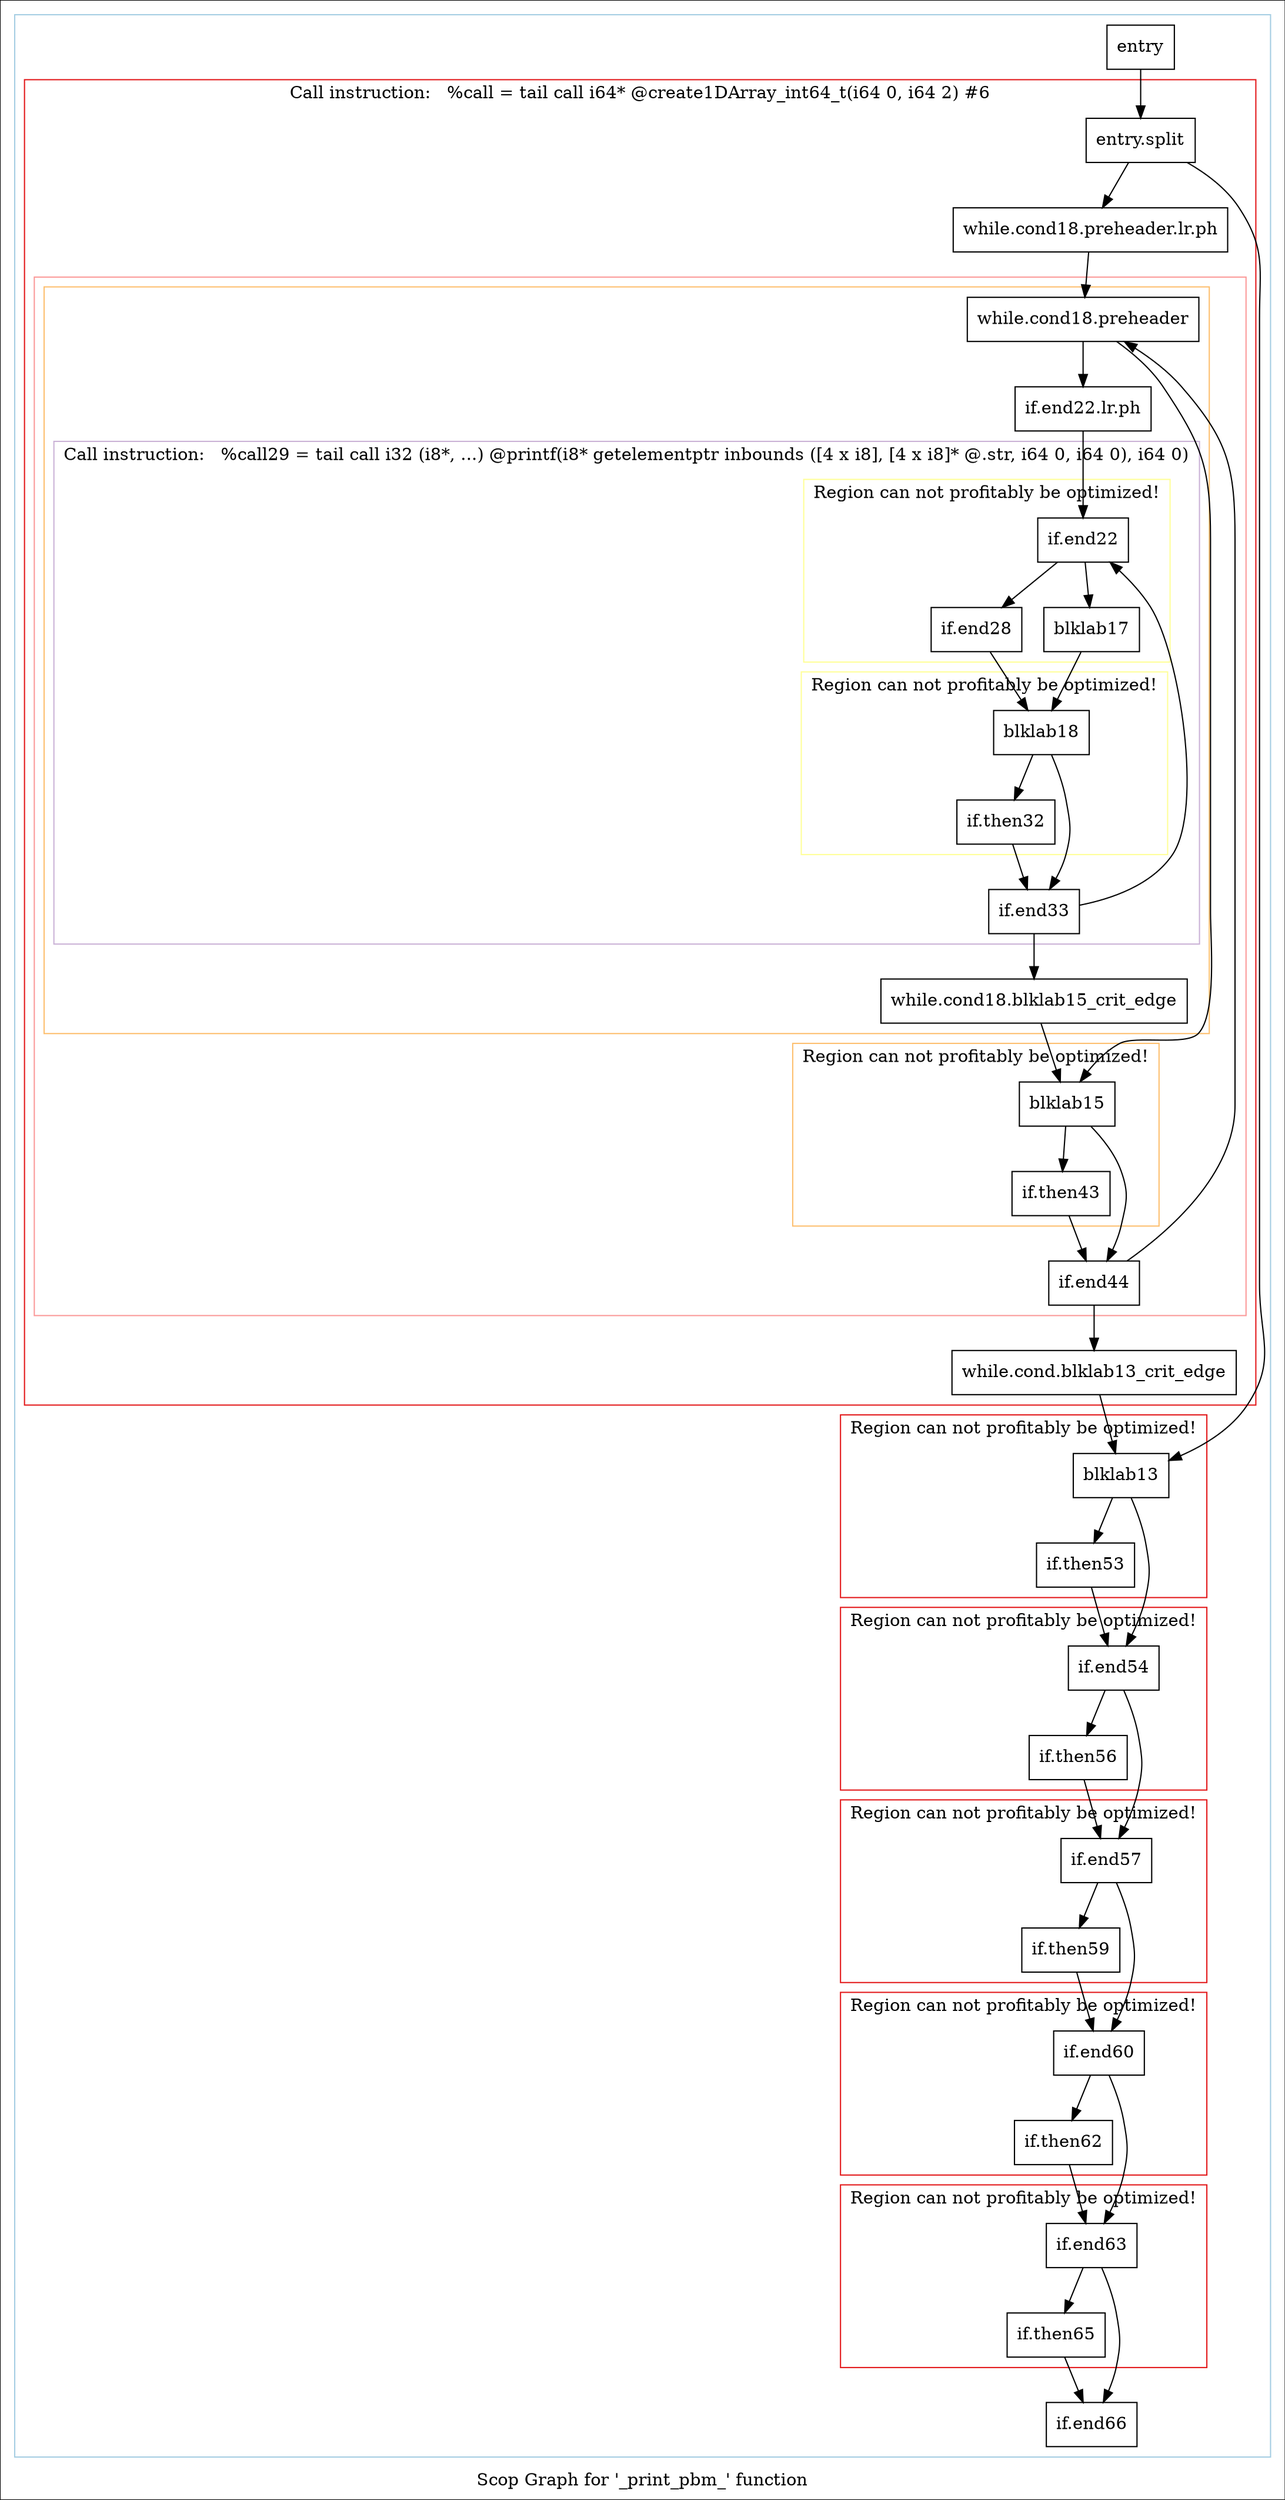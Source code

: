 digraph "Scop Graph for '_print_pbm_' function" {
	label="Scop Graph for '_print_pbm_' function";

	Node0xcbbdfe0 [shape=record,label="{entry}"];
	Node0xcbbdfe0 -> Node0xcc0cf30;
	Node0xcc0cf30 [shape=record,label="{entry.split}"];
	Node0xcc0cf30 -> Node0xcc0cf50;
	Node0xcc0cf30 -> Node0xcbc6b80;
	Node0xcc0cf50 [shape=record,label="{while.cond18.preheader.lr.ph}"];
	Node0xcc0cf50 -> Node0xcbbdf40;
	Node0xcbbdf40 [shape=record,label="{while.cond18.preheader}"];
	Node0xcbbdf40 -> Node0xcbc9ae0;
	Node0xcbbdf40 -> Node0xcbc9b00;
	Node0xcbc9ae0 [shape=record,label="{if.end22.lr.ph}"];
	Node0xcbc9ae0 -> Node0xcbd3b20;
	Node0xcbd3b20 [shape=record,label="{if.end22}"];
	Node0xcbd3b20 -> Node0xcbc9b60;
	Node0xcbd3b20 -> Node0xcbc9b80;
	Node0xcbc9b60 [shape=record,label="{if.end28}"];
	Node0xcbc9b60 -> Node0xcbcb380;
	Node0xcbcb380 [shape=record,label="{blklab18}"];
	Node0xcbcb380 -> Node0xcbc9f90;
	Node0xcbcb380 -> Node0xcbc9ff0;
	Node0xcbc9f90 [shape=record,label="{if.end33}"];
	Node0xcbc9f90 -> Node0xcbd3b20[constraint=false];
	Node0xcbc9f90 -> Node0xcbc6ad0;
	Node0xcbc6ad0 [shape=record,label="{while.cond18.blklab15_crit_edge}"];
	Node0xcbc6ad0 -> Node0xcbc9b00;
	Node0xcbc9b00 [shape=record,label="{blklab15}"];
	Node0xcbc9b00 -> Node0xcc0e3d0;
	Node0xcbc9b00 -> Node0xcc0e3f0;
	Node0xcc0e3d0 [shape=record,label="{if.end44}"];
	Node0xcc0e3d0 -> Node0xcbbdf40[constraint=false];
	Node0xcc0e3d0 -> Node0xcbc9660;
	Node0xcbc9660 [shape=record,label="{while.cond.blklab13_crit_edge}"];
	Node0xcbc9660 -> Node0xcbc6b80;
	Node0xcbc6b80 [shape=record,label="{blklab13}"];
	Node0xcbc6b80 -> Node0xcbc9700;
	Node0xcbc6b80 -> Node0xcbc9720;
	Node0xcbc9700 [shape=record,label="{if.then53}"];
	Node0xcbc9700 -> Node0xcbc9720;
	Node0xcbc9720 [shape=record,label="{if.end54}"];
	Node0xcbc9720 -> Node0xcbc9740;
	Node0xcbc9720 -> Node0xcbcbce0;
	Node0xcbc9740 [shape=record,label="{if.end57}"];
	Node0xcbc9740 -> Node0xcbc6b30;
	Node0xcbc9740 -> Node0xcbc6b50;
	Node0xcbc6b30 [shape=record,label="{if.end60}"];
	Node0xcbc6b30 -> Node0xcbcbd80;
	Node0xcbc6b30 -> Node0xcbc4dc0;
	Node0xcbcbd80 [shape=record,label="{if.end63}"];
	Node0xcbcbd80 -> Node0xcbc4e20;
	Node0xcbcbd80 -> Node0xcbcb7d0;
	Node0xcbc4e20 [shape=record,label="{if.end66}"];
	Node0xcbcb7d0 [shape=record,label="{if.then65}"];
	Node0xcbcb7d0 -> Node0xcbc4e20;
	Node0xcbc4dc0 [shape=record,label="{if.then62}"];
	Node0xcbc4dc0 -> Node0xcbcbd80;
	Node0xcbc6b50 [shape=record,label="{if.then59}"];
	Node0xcbc6b50 -> Node0xcbc6b30;
	Node0xcbcbce0 [shape=record,label="{if.then56}"];
	Node0xcbcbce0 -> Node0xcbc9740;
	Node0xcc0e3f0 [shape=record,label="{if.then43}"];
	Node0xcc0e3f0 -> Node0xcc0e3d0;
	Node0xcbc9ff0 [shape=record,label="{if.then32}"];
	Node0xcbc9ff0 -> Node0xcbc9f90;
	Node0xcbc9b80 [shape=record,label="{blklab17}"];
	Node0xcbc9b80 -> Node0xcbcb380;
	colorscheme = "paired12"
        subgraph cluster_0xcc0ce80 {
          label = "";
          style = solid;
          color = 1
          subgraph cluster_0xcc11020 {
            label = "Call instruction:   %call = tail call i64* @create1DArray_int64_t(i64 0, i64 2) #6";
            style = solid;
            color = 6
            subgraph cluster_0xcc10fa0 {
              label = "";
              style = solid;
              color = 5
              subgraph cluster_0xcbcae50 {
                label = "";
                style = solid;
                color = 7
                subgraph cluster_0xcbcadd0 {
                  label = "Call instruction:   %call29 = tail call i32 (i8*, ...) @printf(i8* getelementptr inbounds ([4 x i8], [4 x i8]* @.str, i64 0, i64 0), i64 0)";
                  style = solid;
                  color = 9
                  subgraph cluster_0xcbad170 {
                    label = "Region can not profitably be optimized!";
                    style = solid;
                    color = 11
                    Node0xcbd3b20;
                    Node0xcbc9b60;
                    Node0xcbc9b80;
                  }
                  subgraph cluster_0xcbbbe00 {
                    label = "Region can not profitably be optimized!";
                    style = solid;
                    color = 11
                    Node0xcbcb380;
                    Node0xcbc9ff0;
                  }
                  Node0xcbc9f90;
                }
                Node0xcbbdf40;
                Node0xcbc9ae0;
                Node0xcbc6ad0;
              }
              subgraph cluster_0xcbfc600 {
                label = "Region can not profitably be optimized!";
                style = solid;
                color = 7
                Node0xcbc9b00;
                Node0xcc0e3f0;
              }
              Node0xcc0e3d0;
            }
            Node0xcc0cf30;
            Node0xcc0cf50;
            Node0xcbc9660;
          }
          subgraph cluster_0xcbc14a0 {
            label = "Region can not profitably be optimized!";
            style = solid;
            color = 6
            Node0xcbc6b80;
            Node0xcbc9700;
          }
          subgraph cluster_0xcbf7270 {
            label = "Region can not profitably be optimized!";
            style = solid;
            color = 6
            Node0xcbc9720;
            Node0xcbcbce0;
          }
          subgraph cluster_0xcbf8d60 {
            label = "Region can not profitably be optimized!";
            style = solid;
            color = 6
            Node0xcbc9740;
            Node0xcbc6b50;
          }
          subgraph cluster_0xcc0e650 {
            label = "Region can not profitably be optimized!";
            style = solid;
            color = 6
            Node0xcbc6b30;
            Node0xcbc4dc0;
          }
          subgraph cluster_0xcbac490 {
            label = "Region can not profitably be optimized!";
            style = solid;
            color = 6
            Node0xcbcbd80;
            Node0xcbcb7d0;
          }
          Node0xcbbdfe0;
          Node0xcbc4e20;
        }
}
